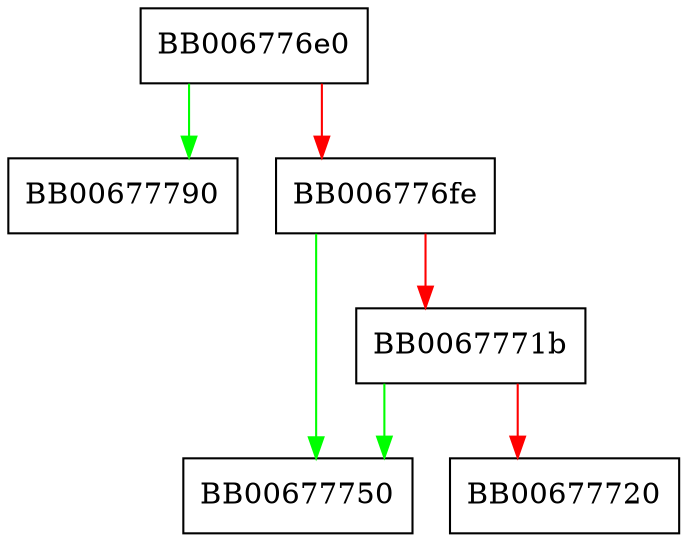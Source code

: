 digraph get_extensions_by_nid {
  node [shape="box"];
  graph [splines=ortho];
  BB006776e0 -> BB00677790 [color="green"];
  BB006776e0 -> BB006776fe [color="red"];
  BB006776fe -> BB00677750 [color="green"];
  BB006776fe -> BB0067771b [color="red"];
  BB0067771b -> BB00677750 [color="green"];
  BB0067771b -> BB00677720 [color="red"];
}